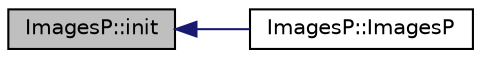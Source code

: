 digraph "ImagesP::init"
{
  edge [fontname="Helvetica",fontsize="10",labelfontname="Helvetica",labelfontsize="10"];
  node [fontname="Helvetica",fontsize="10",shape=record];
  rankdir="LR";
  Node1 [label="ImagesP::init",height=0.2,width=0.4,color="black", fillcolor="grey75", style="filled" fontcolor="black"];
  Node1 -> Node2 [dir="back",color="midnightblue",fontsize="10",style="solid",fontname="Helvetica"];
  Node2 [label="ImagesP::ImagesP",height=0.2,width=0.4,color="black", fillcolor="white", style="filled",URL="$class_images_p.html#a18ff58308b1ba5787e1d05f0acd7224a"];
}
